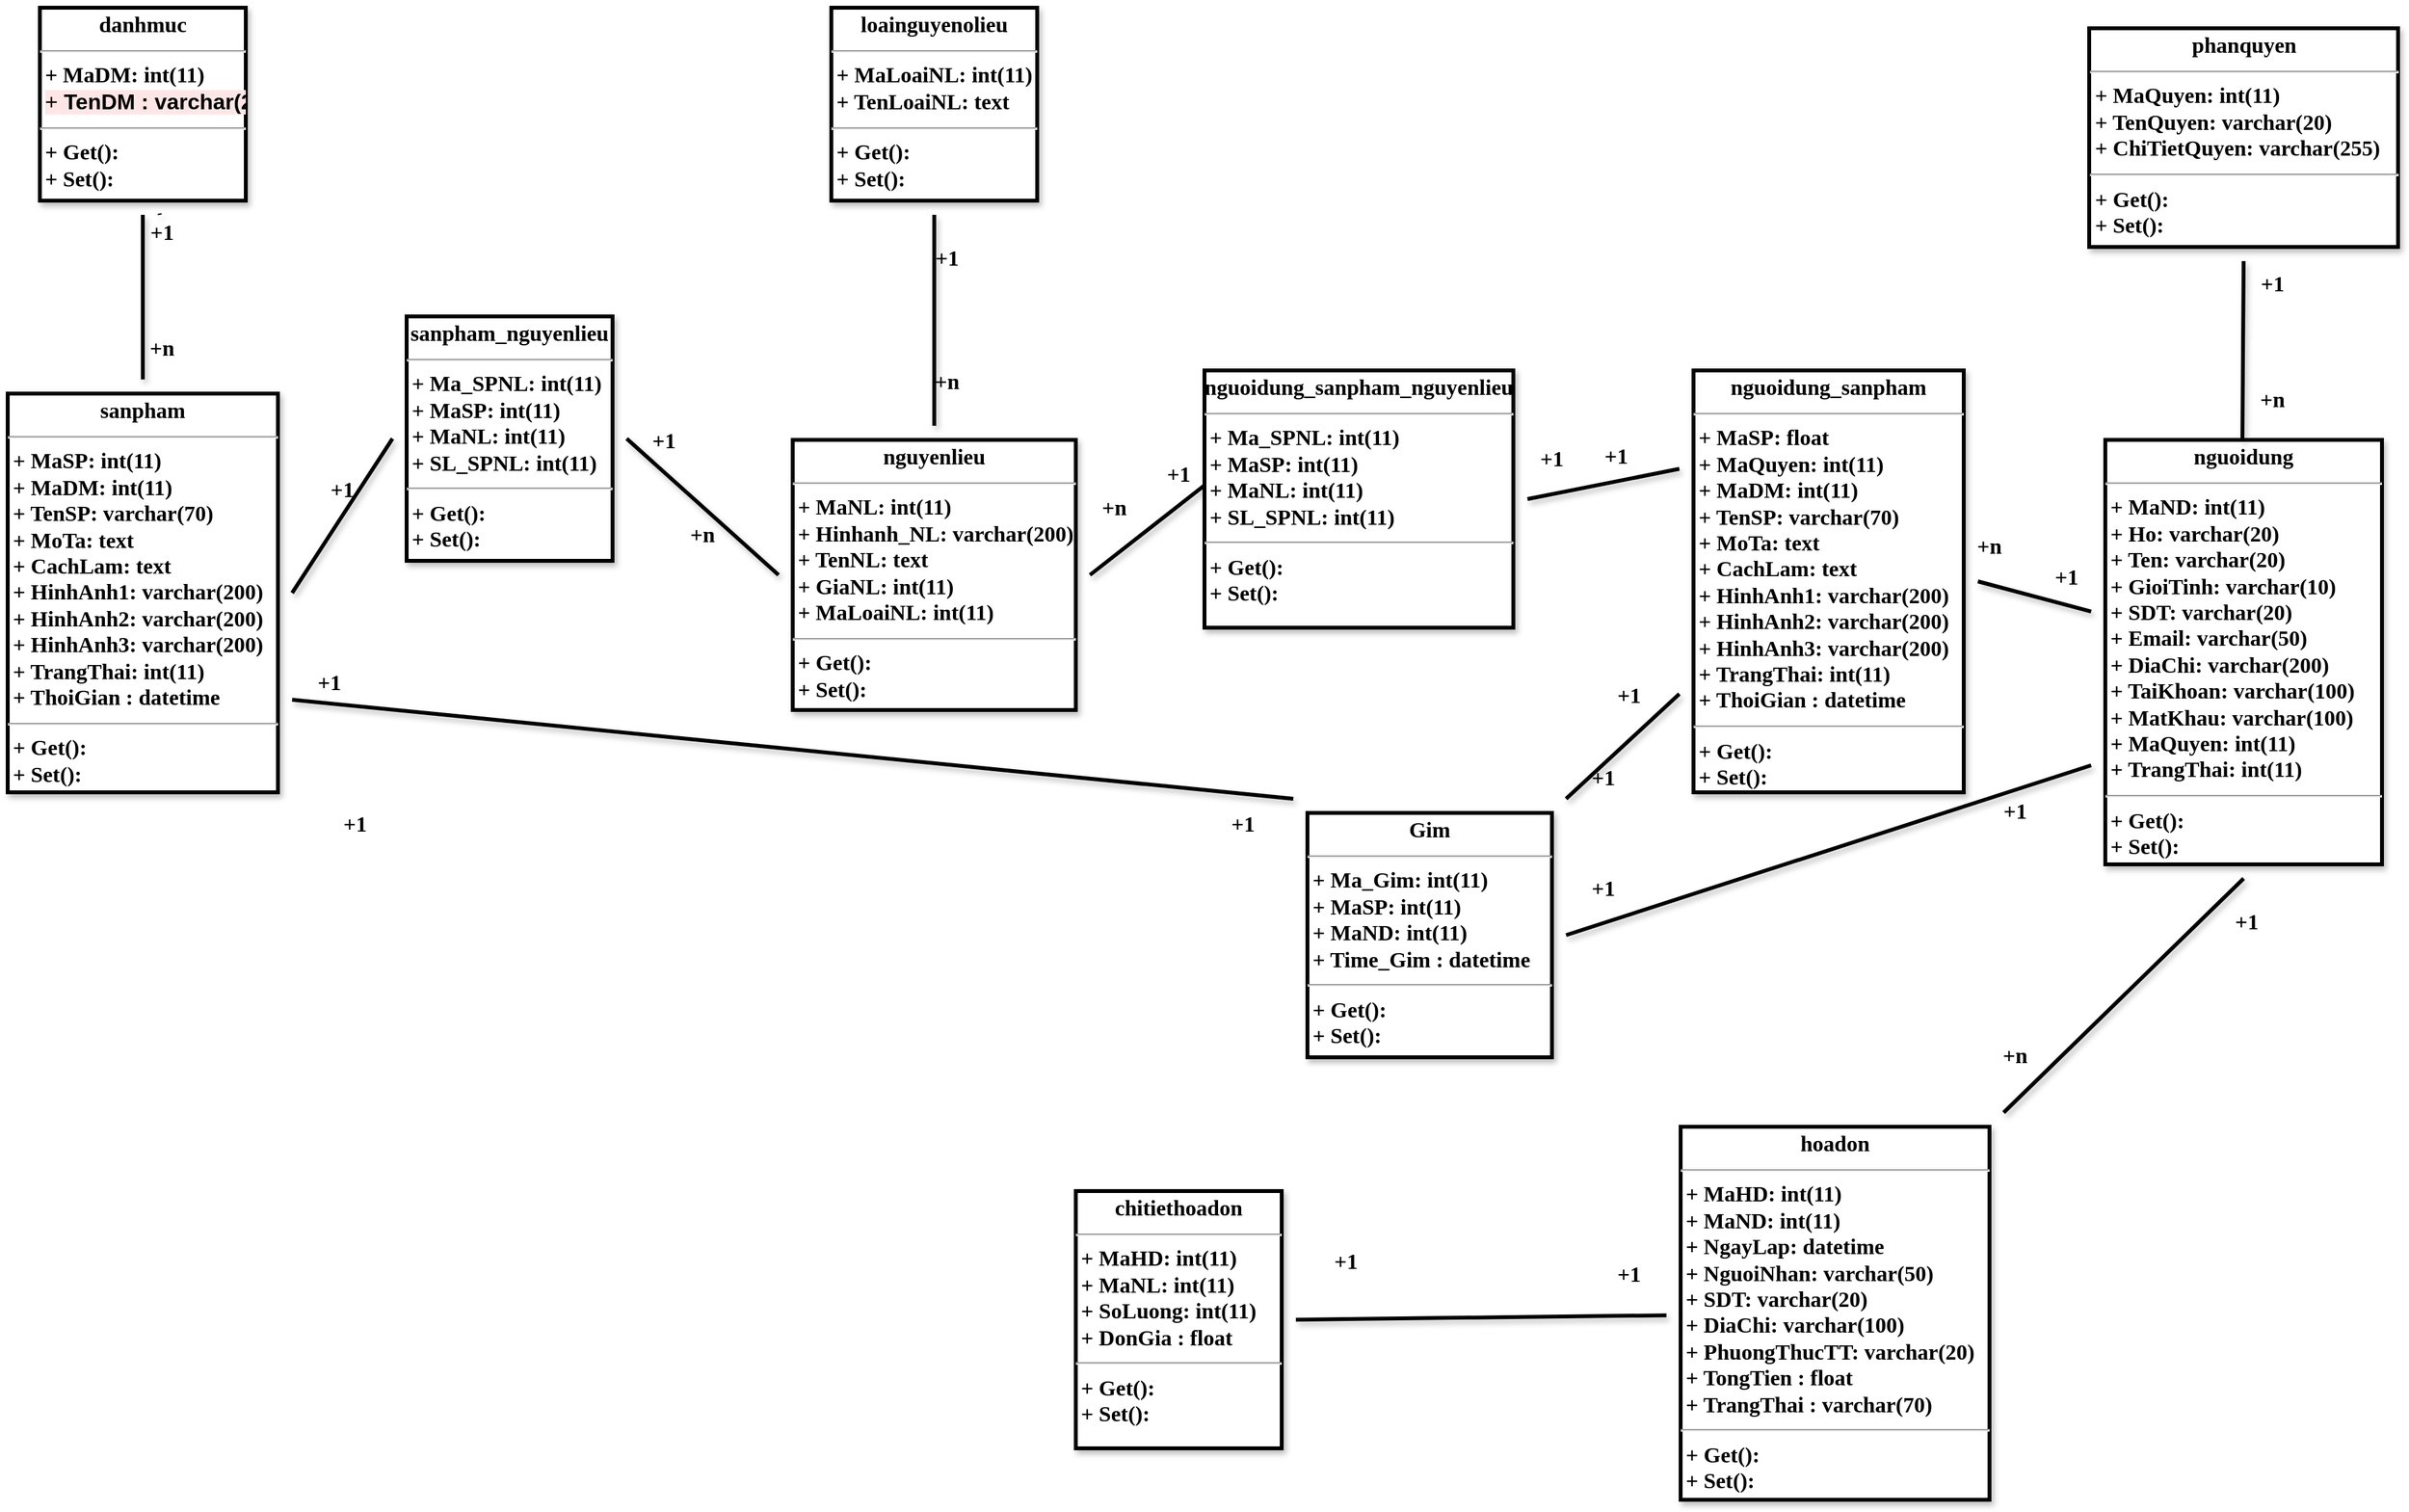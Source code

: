 <mxfile version="19.0.3" type="device"><diagram id="QV1tbBeWoZwRX3Gaqd94" name="Trang-1"><mxGraphModel dx="2483" dy="1988" grid="1" gridSize="10" guides="1" tooltips="1" connect="1" arrows="1" fold="1" page="1" pageScale="1" pageWidth="1100" pageHeight="850" math="0" shadow="0"><root><mxCell id="0"/><mxCell id="1" parent="0"/><mxCell id="OiIH_QQxqMqeUeHCyeEF-71" style="edgeStyle=none;rounded=0;orthogonalLoop=1;jettySize=auto;html=1;entryX=0;entryY=0;entryDx=0;entryDy=0;shadow=1;fontFamily=Times New Roman;fontSize=17;endArrow=none;endFill=0;strokeWidth=3;exitX=1;exitY=0.75;exitDx=0;exitDy=0;" edge="1" parent="1" source="OiIH_QQxqMqeUeHCyeEF-35" target="OiIH_QQxqMqeUeHCyeEF-50"><mxGeometry relative="1" as="geometry"><mxPoint x="250" y="670" as="sourcePoint"/></mxGeometry></mxCell><mxCell id="OiIH_QQxqMqeUeHCyeEF-35" value="&lt;p style=&quot;margin: 4px 0px 0px; text-align: center; font-size: 17px;&quot;&gt;sanpham&lt;/p&gt;&lt;hr style=&quot;font-size: 17px;&quot;&gt;&lt;p style=&quot;margin: 0px 0px 0px 4px; font-size: 17px;&quot;&gt;+ MaSP: int(11)&lt;/p&gt;&lt;p style=&quot;margin: 0px 0px 0px 4px; font-size: 17px;&quot;&gt;+ MaDM: int(11)&lt;br style=&quot;font-size: 17px;&quot;&gt;&lt;/p&gt;&lt;p style=&quot;margin: 0px 0px 0px 4px; font-size: 17px;&quot;&gt;+ TenSP: varchar(70)&lt;br style=&quot;font-size: 17px;&quot;&gt;&lt;/p&gt;&lt;p style=&quot;margin: 0px 0px 0px 4px; font-size: 17px;&quot;&gt;+ MoTa: text&lt;br style=&quot;font-size: 17px;&quot;&gt;&lt;/p&gt;&lt;p style=&quot;margin: 0px 0px 0px 4px; font-size: 17px;&quot;&gt;+ CachLam: text&lt;br style=&quot;font-size: 17px;&quot;&gt;&lt;/p&gt;&lt;p style=&quot;margin: 0px 0px 0px 4px; font-size: 17px;&quot;&gt;+ HinhAnh1: varchar(200)&lt;br style=&quot;font-size: 17px;&quot;&gt;&lt;/p&gt;&lt;p style=&quot;margin: 0px 0px 0px 4px; font-size: 17px;&quot;&gt;+ HinhAnh2: varchar(200)&lt;br style=&quot;font-size: 17px;&quot;&gt;&lt;/p&gt;&lt;p style=&quot;margin: 0px 0px 0px 4px; font-size: 17px;&quot;&gt;+ HinhAnh3: varchar(200)&lt;br style=&quot;font-size: 17px;&quot;&gt;&lt;/p&gt;&lt;p style=&quot;margin: 0px 0px 0px 4px; font-size: 17px;&quot;&gt;+ TrangThai: int(11)&lt;br style=&quot;font-size: 17px;&quot;&gt;&lt;/p&gt;&lt;p style=&quot;margin: 0px 0px 0px 4px; font-size: 17px;&quot;&gt;+ ThoiGian : datetime&lt;br style=&quot;font-size: 17px;&quot;&gt;&lt;/p&gt;&lt;hr style=&quot;font-size: 17px;&quot;&gt;&lt;p style=&quot;margin: 0px 0px 0px 4px; font-size: 17px;&quot;&gt;+ Get():&amp;nbsp;&lt;/p&gt;&lt;p style=&quot;margin: 0px 0px 0px 4px; font-size: 17px;&quot;&gt;+ Set():&lt;/p&gt;" style="verticalAlign=middle;align=left;overflow=fill;fontSize=17;fontFamily=Times New Roman;html=1;fontStyle=1;strokeWidth=3;glass=0;shadow=1;perimeterSpacing=11;" vertex="1" parent="1"><mxGeometry x="30" y="270" width="210" height="310" as="geometry"/></mxCell><mxCell id="OiIH_QQxqMqeUeHCyeEF-59" style="edgeStyle=none;rounded=0;orthogonalLoop=1;jettySize=auto;html=1;exitX=0.5;exitY=1;exitDx=0;exitDy=0;fontFamily=Times New Roman;fontSize=13;endArrow=none;endFill=0;strokeWidth=3;shadow=1;" edge="1" parent="1" source="OiIH_QQxqMqeUeHCyeEF-46" target="OiIH_QQxqMqeUeHCyeEF-35"><mxGeometry relative="1" as="geometry"/></mxCell><mxCell id="OiIH_QQxqMqeUeHCyeEF-75" value="" style="edgeStyle=none;rounded=0;orthogonalLoop=1;jettySize=auto;html=1;shadow=1;fontFamily=Times New Roman;fontSize=17;endArrow=none;endFill=0;strokeWidth=3;" edge="1" parent="1" source="OiIH_QQxqMqeUeHCyeEF-46" target="OiIH_QQxqMqeUeHCyeEF-61"><mxGeometry relative="1" as="geometry"/></mxCell><mxCell id="OiIH_QQxqMqeUeHCyeEF-46" value="&lt;p style=&quot;margin: 4px 0px 0px; text-align: center; font-size: 17px;&quot;&gt;danhmuc&lt;/p&gt;&lt;hr style=&quot;font-size: 17px;&quot;&gt;&lt;p style=&quot;margin: 0px 0px 0px 4px; font-size: 17px;&quot;&gt;+ MaDM: int(11)&lt;/p&gt;&lt;p style=&quot;margin: 0px 0px 0px 4px; font-size: 17px;&quot;&gt;&lt;span style=&quot;font-family: sans-serif; font-size: 17px; background-color: rgb(255, 230, 230);&quot;&gt;&lt;span style=&quot;font-weight: normal; font-size: 17px;&quot;&gt;+&lt;/span&gt; TenDM : varchar(255)&lt;/span&gt;&lt;br style=&quot;font-size: 17px;&quot;&gt;&lt;/p&gt;&lt;hr style=&quot;font-size: 17px;&quot;&gt;&lt;p style=&quot;margin: 0px 0px 0px 4px; font-size: 17px;&quot;&gt;+ Get():&amp;nbsp;&lt;/p&gt;&lt;p style=&quot;margin: 0px 0px 0px 4px; font-size: 17px;&quot;&gt;+ Set():&lt;/p&gt;" style="verticalAlign=middle;align=left;overflow=fill;fontSize=17;fontFamily=Times New Roman;html=1;fontStyle=1;strokeWidth=3;glass=0;shadow=1;perimeterSpacing=11;" vertex="1" parent="1"><mxGeometry x="55" y="-30" width="160" height="150" as="geometry"/></mxCell><mxCell id="OiIH_QQxqMqeUeHCyeEF-48" value="&lt;p style=&quot;margin: 4px 0px 0px; text-align: center; font-size: 17px;&quot;&gt;chitiethoadon&lt;/p&gt;&lt;hr style=&quot;font-size: 17px;&quot;&gt;&lt;p style=&quot;margin: 0px 0px 0px 4px; font-size: 17px;&quot;&gt;+ MaHD: int(11)&lt;/p&gt;&lt;p style=&quot;margin: 0px 0px 0px 4px; font-size: 17px;&quot;&gt;+ MaNL: int(11)&lt;br style=&quot;font-size: 17px;&quot;&gt;&lt;/p&gt;&lt;p style=&quot;margin: 0px 0px 0px 4px; font-size: 17px;&quot;&gt;+ SoLuong: int(11)&lt;br style=&quot;font-size: 17px;&quot;&gt;&lt;/p&gt;&lt;p style=&quot;margin: 0px 0px 0px 4px; font-size: 17px;&quot;&gt;+ DonGia : float&lt;/p&gt;&lt;hr style=&quot;font-size: 17px;&quot;&gt;&lt;p style=&quot;margin: 0px 0px 0px 4px; font-size: 17px;&quot;&gt;+ Get():&amp;nbsp;&lt;/p&gt;&lt;p style=&quot;margin: 0px 0px 0px 4px; font-size: 17px;&quot;&gt;+ Set():&lt;/p&gt;" style="verticalAlign=middle;align=left;overflow=fill;fontSize=17;fontFamily=Times New Roman;html=1;fontStyle=1;strokeWidth=3;glass=0;shadow=1;perimeterSpacing=11;" vertex="1" parent="1"><mxGeometry x="860" y="890" width="160" height="200" as="geometry"/></mxCell><mxCell id="OiIH_QQxqMqeUeHCyeEF-73" style="edgeStyle=none;rounded=0;orthogonalLoop=1;jettySize=auto;html=1;entryX=1;entryY=0.5;entryDx=0;entryDy=0;shadow=1;fontFamily=Times New Roman;fontSize=17;endArrow=none;endFill=0;strokeWidth=3;" edge="1" parent="1" source="OiIH_QQxqMqeUeHCyeEF-49" target="OiIH_QQxqMqeUeHCyeEF-48"><mxGeometry relative="1" as="geometry"/></mxCell><mxCell id="OiIH_QQxqMqeUeHCyeEF-49" value="&lt;p style=&quot;margin: 4px 0px 0px; text-align: center; font-size: 17px;&quot;&gt;hoadon&lt;/p&gt;&lt;hr style=&quot;font-size: 17px;&quot;&gt;&lt;p style=&quot;margin: 0px 0px 0px 4px; font-size: 17px;&quot;&gt;+ MaHD: int(11)&lt;/p&gt;&lt;p style=&quot;margin: 0px 0px 0px 4px; font-size: 17px;&quot;&gt;+ MaND: int(11)&lt;br style=&quot;font-size: 17px;&quot;&gt;&lt;/p&gt;&lt;p style=&quot;margin: 0px 0px 0px 4px; font-size: 17px;&quot;&gt;+ NgayLap: datetime&lt;/p&gt;&lt;p style=&quot;margin: 0px 0px 0px 4px; font-size: 17px;&quot;&gt;+ NguoiNhan: varchar(50)&lt;br style=&quot;font-size: 17px;&quot;&gt;&lt;/p&gt;&lt;p style=&quot;margin: 0px 0px 0px 4px; font-size: 17px;&quot;&gt;+ SDT: varchar(20)&lt;br style=&quot;font-size: 17px;&quot;&gt;&lt;/p&gt;&lt;p style=&quot;margin: 0px 0px 0px 4px; font-size: 17px;&quot;&gt;+ DiaChi: varchar(100)&lt;br style=&quot;font-size: 17px;&quot;&gt;&lt;/p&gt;&lt;p style=&quot;margin: 0px 0px 0px 4px; font-size: 17px;&quot;&gt;+ PhuongThucTT: varchar(20)&lt;br style=&quot;font-size: 17px;&quot;&gt;&lt;/p&gt;&lt;p style=&quot;margin: 0px 0px 0px 4px; font-size: 17px;&quot;&gt;+ TongTien : float&lt;br style=&quot;font-size: 17px;&quot;&gt;&lt;/p&gt;&lt;p style=&quot;margin: 0px 0px 0px 4px; font-size: 17px;&quot;&gt;+ TrangThai : varchar(70)&lt;/p&gt;&lt;hr style=&quot;font-size: 17px;&quot;&gt;&lt;p style=&quot;margin: 0px 0px 0px 4px; font-size: 17px;&quot;&gt;+ Get():&amp;nbsp;&lt;/p&gt;&lt;p style=&quot;margin: 0px 0px 0px 4px; font-size: 17px;&quot;&gt;+ Set():&lt;/p&gt;" style="verticalAlign=middle;align=left;overflow=fill;fontSize=17;fontFamily=Times New Roman;html=1;fontStyle=1;strokeWidth=3;glass=0;shadow=1;perimeterSpacing=11;" vertex="1" parent="1"><mxGeometry x="1330" y="840" width="240" height="290" as="geometry"/></mxCell><mxCell id="OiIH_QQxqMqeUeHCyeEF-50" value="&lt;p style=&quot;margin: 4px 0px 0px; text-align: center; font-size: 17px;&quot;&gt;Gim&lt;/p&gt;&lt;hr style=&quot;font-size: 17px;&quot;&gt;&lt;p style=&quot;margin: 0px 0px 0px 4px; font-size: 17px;&quot;&gt;+ Ma_Gim: int(11)&lt;/p&gt;&lt;p style=&quot;margin: 0px 0px 0px 4px; font-size: 17px;&quot;&gt;+ MaSP: int(11)&lt;br style=&quot;font-size: 17px;&quot;&gt;&lt;/p&gt;&lt;p style=&quot;margin: 0px 0px 0px 4px; font-size: 17px;&quot;&gt;+ MaND: int(11)&lt;/p&gt;&lt;p style=&quot;margin: 0px 0px 0px 4px; font-size: 17px;&quot;&gt;+ Time_Gim : datetime&lt;br style=&quot;font-size: 17px;&quot;&gt;&lt;/p&gt;&lt;hr style=&quot;font-size: 17px;&quot;&gt;&lt;p style=&quot;margin: 0px 0px 0px 4px; font-size: 17px;&quot;&gt;+ Get():&amp;nbsp;&lt;/p&gt;&lt;p style=&quot;margin: 0px 0px 0px 4px; font-size: 17px;&quot;&gt;+ Set():&lt;/p&gt;" style="verticalAlign=middle;align=left;overflow=fill;fontSize=17;fontFamily=Times New Roman;html=1;fontStyle=1;strokeWidth=3;glass=0;shadow=1;perimeterSpacing=11;" vertex="1" parent="1"><mxGeometry x="1040" y="596" width="190" height="190" as="geometry"/></mxCell><mxCell id="OiIH_QQxqMqeUeHCyeEF-62" style="edgeStyle=none;rounded=0;orthogonalLoop=1;jettySize=auto;html=1;exitX=0;exitY=0.5;exitDx=0;exitDy=0;entryX=1;entryY=0.5;entryDx=0;entryDy=0;shadow=1;fontFamily=Times New Roman;fontSize=17;endArrow=none;endFill=0;strokeWidth=3;" edge="1" parent="1" source="OiIH_QQxqMqeUeHCyeEF-51" target="OiIH_QQxqMqeUeHCyeEF-35"><mxGeometry relative="1" as="geometry"/></mxCell><mxCell id="OiIH_QQxqMqeUeHCyeEF-63" style="edgeStyle=none;rounded=0;orthogonalLoop=1;jettySize=auto;html=1;exitX=1;exitY=0.5;exitDx=0;exitDy=0;entryX=0;entryY=0.5;entryDx=0;entryDy=0;shadow=1;fontFamily=Times New Roman;fontSize=17;endArrow=none;endFill=0;strokeWidth=3;" edge="1" parent="1" source="OiIH_QQxqMqeUeHCyeEF-51" target="OiIH_QQxqMqeUeHCyeEF-52"><mxGeometry relative="1" as="geometry"/></mxCell><mxCell id="OiIH_QQxqMqeUeHCyeEF-51" value="&lt;p style=&quot;margin: 4px 0px 0px; text-align: center; font-size: 17px;&quot;&gt;sanpham_nguyenlieu&lt;/p&gt;&lt;hr style=&quot;font-size: 17px;&quot;&gt;&lt;p style=&quot;margin: 0px 0px 0px 4px; font-size: 17px;&quot;&gt;+ Ma_SPNL: int(11)&lt;/p&gt;&lt;p style=&quot;margin: 0px 0px 0px 4px; font-size: 17px;&quot;&gt;+ MaSP: int(11)&lt;/p&gt;&lt;p style=&quot;margin: 0px 0px 0px 4px; font-size: 17px;&quot;&gt;+ MaNL: int(11)&lt;br style=&quot;font-size: 17px;&quot;&gt;&lt;/p&gt;&lt;p style=&quot;margin: 0px 0px 0px 4px; font-size: 17px;&quot;&gt;+ SL_SPNL: int(11)&lt;/p&gt;&lt;hr style=&quot;font-size: 17px;&quot;&gt;&lt;p style=&quot;margin: 0px 0px 0px 4px; font-size: 17px;&quot;&gt;+ Get():&amp;nbsp;&lt;/p&gt;&lt;p style=&quot;margin: 0px 0px 0px 4px; font-size: 17px;&quot;&gt;+ Set():&lt;/p&gt;" style="verticalAlign=middle;align=left;overflow=fill;fontSize=17;fontFamily=Times New Roman;html=1;fontStyle=1;strokeWidth=3;glass=0;shadow=1;perimeterSpacing=11;" vertex="1" parent="1"><mxGeometry x="340" y="210" width="160" height="190" as="geometry"/></mxCell><mxCell id="OiIH_QQxqMqeUeHCyeEF-69" style="edgeStyle=none;rounded=0;orthogonalLoop=1;jettySize=auto;html=1;exitX=1;exitY=0.5;exitDx=0;exitDy=0;entryX=0.042;entryY=0.452;entryDx=0;entryDy=0;entryPerimeter=0;shadow=1;fontFamily=Times New Roman;fontSize=17;endArrow=none;endFill=0;strokeWidth=3;startArrow=none;" edge="1" parent="1" source="OiIH_QQxqMqeUeHCyeEF-52" target="OiIH_QQxqMqeUeHCyeEF-54"><mxGeometry relative="1" as="geometry"><mxPoint x="910" y="467" as="sourcePoint"/></mxGeometry></mxCell><mxCell id="OiIH_QQxqMqeUeHCyeEF-52" value="&lt;p style=&quot;margin: 4px 0px 0px; text-align: center; font-size: 17px;&quot;&gt;nguyenlieu&lt;/p&gt;&lt;hr style=&quot;font-size: 17px;&quot;&gt;&lt;p style=&quot;margin: 0px 0px 0px 4px; font-size: 17px;&quot;&gt;+ MaNL: int(11)&lt;/p&gt;&lt;p style=&quot;margin: 0px 0px 0px 4px; font-size: 17px;&quot;&gt;+ Hinhanh_NL: varchar(200)&lt;br style=&quot;font-size: 17px;&quot;&gt;&lt;/p&gt;&lt;p style=&quot;margin: 0px 0px 0px 4px; font-size: 17px;&quot;&gt;+ TenNL: text&lt;/p&gt;&lt;p style=&quot;margin: 0px 0px 0px 4px; font-size: 17px;&quot;&gt;+ GiaNL: int(11)&lt;br style=&quot;font-size: 17px;&quot;&gt;&lt;/p&gt;&lt;p style=&quot;margin: 0px 0px 0px 4px; font-size: 17px;&quot;&gt;+ MaLoaiNL: int(11)&lt;br style=&quot;font-size: 17px;&quot;&gt;&lt;/p&gt;&lt;hr style=&quot;font-size: 17px;&quot;&gt;&lt;p style=&quot;margin: 0px 0px 0px 4px; font-size: 17px;&quot;&gt;+ Get():&amp;nbsp;&lt;/p&gt;&lt;p style=&quot;margin: 0px 0px 0px 4px; font-size: 17px;&quot;&gt;+ Set():&lt;/p&gt;" style="verticalAlign=middle;align=left;overflow=fill;fontSize=17;fontFamily=Times New Roman;html=1;fontStyle=1;strokeWidth=3;glass=0;shadow=1;perimeterSpacing=11;" vertex="1" parent="1"><mxGeometry x="640" y="306" width="220" height="210" as="geometry"/></mxCell><mxCell id="OiIH_QQxqMqeUeHCyeEF-64" style="edgeStyle=none;rounded=0;orthogonalLoop=1;jettySize=auto;html=1;exitX=0.5;exitY=1;exitDx=0;exitDy=0;shadow=1;fontFamily=Times New Roman;fontSize=17;endArrow=none;endFill=0;strokeWidth=3;" edge="1" parent="1" source="OiIH_QQxqMqeUeHCyeEF-53" target="OiIH_QQxqMqeUeHCyeEF-52"><mxGeometry relative="1" as="geometry"/></mxCell><mxCell id="OiIH_QQxqMqeUeHCyeEF-53" value="&lt;p style=&quot;margin: 4px 0px 0px; text-align: center; font-size: 17px;&quot;&gt;loainguyenolieu&lt;/p&gt;&lt;hr style=&quot;font-size: 17px;&quot;&gt;&lt;p style=&quot;margin: 0px 0px 0px 4px; font-size: 17px;&quot;&gt;+ MaLoaiNL: int(11)&lt;/p&gt;&lt;p style=&quot;margin: 0px 0px 0px 4px; font-size: 17px;&quot;&gt;+ TenLoaiNL: text&lt;/p&gt;&lt;hr style=&quot;font-size: 17px;&quot;&gt;&lt;p style=&quot;margin: 0px 0px 0px 4px; font-size: 17px;&quot;&gt;+ Get():&amp;nbsp;&lt;/p&gt;&lt;p style=&quot;margin: 0px 0px 0px 4px; font-size: 17px;&quot;&gt;+ Set():&lt;/p&gt;" style="verticalAlign=middle;align=left;overflow=fill;fontSize=17;fontFamily=Times New Roman;html=1;fontStyle=1;strokeWidth=3;glass=0;shadow=1;perimeterSpacing=11;" vertex="1" parent="1"><mxGeometry x="670" y="-30" width="160" height="150" as="geometry"/></mxCell><mxCell id="OiIH_QQxqMqeUeHCyeEF-54" value="&lt;p style=&quot;margin: 4px 0px 0px; text-align: center; font-size: 17px;&quot;&gt;nguoidung_sanpham_nguyenlieu&lt;/p&gt;&lt;hr style=&quot;font-size: 17px;&quot;&gt;&lt;p style=&quot;margin: 0px 0px 0px 4px; font-size: 17px;&quot;&gt;+ Ma_SPNL: int(11)&lt;/p&gt;&lt;p style=&quot;margin: 0px 0px 0px 4px; font-size: 17px;&quot;&gt;+ MaSP: int(11)&lt;/p&gt;&lt;p style=&quot;margin: 0px 0px 0px 4px; font-size: 17px;&quot;&gt;+ MaNL: int(11)&lt;br style=&quot;font-size: 17px;&quot;&gt;&lt;/p&gt;&lt;p style=&quot;margin: 0px 0px 0px 4px; font-size: 17px;&quot;&gt;+ SL_SPNL: int(11)&lt;/p&gt;&lt;hr style=&quot;font-size: 17px;&quot;&gt;&lt;p style=&quot;margin: 0px 0px 0px 4px; font-size: 17px;&quot;&gt;+ Get():&amp;nbsp;&lt;/p&gt;&lt;p style=&quot;margin: 0px 0px 0px 4px; font-size: 17px;&quot;&gt;+ Set():&lt;/p&gt;" style="verticalAlign=middle;align=left;overflow=fill;fontSize=17;fontFamily=Times New Roman;html=1;fontStyle=1;strokeWidth=3;glass=0;shadow=1;perimeterSpacing=11;" vertex="1" parent="1"><mxGeometry x="960" y="252" width="240" height="200" as="geometry"/></mxCell><mxCell id="OiIH_QQxqMqeUeHCyeEF-68" style="edgeStyle=none;rounded=0;orthogonalLoop=1;jettySize=auto;html=1;exitX=0;exitY=0.25;exitDx=0;exitDy=0;entryX=1;entryY=0.5;entryDx=0;entryDy=0;shadow=1;fontFamily=Times New Roman;fontSize=17;endArrow=none;endFill=0;strokeWidth=3;" edge="1" parent="1" source="OiIH_QQxqMqeUeHCyeEF-55" target="OiIH_QQxqMqeUeHCyeEF-54"><mxGeometry relative="1" as="geometry"/></mxCell><mxCell id="OiIH_QQxqMqeUeHCyeEF-70" style="edgeStyle=none;rounded=0;orthogonalLoop=1;jettySize=auto;html=1;exitX=0;exitY=0.75;exitDx=0;exitDy=0;entryX=1;entryY=0;entryDx=0;entryDy=0;shadow=1;fontFamily=Times New Roman;fontSize=17;endArrow=none;endFill=0;strokeWidth=3;" edge="1" parent="1" source="OiIH_QQxqMqeUeHCyeEF-55" target="OiIH_QQxqMqeUeHCyeEF-50"><mxGeometry relative="1" as="geometry"/></mxCell><mxCell id="OiIH_QQxqMqeUeHCyeEF-55" value="&lt;p style=&quot;margin: 4px 0px 0px; text-align: center; font-size: 17px;&quot;&gt;nguoidung_sanpham&lt;/p&gt;&lt;hr style=&quot;font-size: 17px;&quot;&gt;&lt;p style=&quot;margin: 0px 0px 0px 4px; font-size: 17px;&quot;&gt;+ MaSP: float&lt;/p&gt;&lt;p style=&quot;margin: 0px 0px 0px 4px; font-size: 17px;&quot;&gt;+ MaQuyen: int(11)&lt;br style=&quot;font-size: 17px;&quot;&gt;&lt;/p&gt;&lt;p style=&quot;margin: 0px 0px 0px 4px; font-size: 17px;&quot;&gt;+ MaDM: int(11)&lt;/p&gt;&lt;p style=&quot;margin: 0px 0px 0px 4px; font-size: 17px;&quot;&gt;+ TenSP: varchar(70)&lt;br style=&quot;font-size: 17px;&quot;&gt;&lt;/p&gt;&lt;p style=&quot;margin: 0px 0px 0px 4px; font-size: 17px;&quot;&gt;+ MoTa: text&lt;br style=&quot;font-size: 17px;&quot;&gt;&lt;/p&gt;&lt;p style=&quot;margin: 0px 0px 0px 4px; font-size: 17px;&quot;&gt;+ CachLam: text&lt;br style=&quot;font-size: 17px;&quot;&gt;&lt;/p&gt;&lt;p style=&quot;margin: 0px 0px 0px 4px; font-size: 17px;&quot;&gt;+ HinhAnh1: varchar(200)&lt;br style=&quot;font-size: 17px;&quot;&gt;&lt;/p&gt;&lt;p style=&quot;margin: 0px 0px 0px 4px; font-size: 17px;&quot;&gt;+ HinhAnh2: varchar(200)&lt;br style=&quot;font-size: 17px;&quot;&gt;&lt;/p&gt;&lt;p style=&quot;margin: 0px 0px 0px 4px; font-size: 17px;&quot;&gt;+ HinhAnh3: varchar(200)&lt;br style=&quot;font-size: 17px;&quot;&gt;&lt;/p&gt;&lt;p style=&quot;margin: 0px 0px 0px 4px; font-size: 17px;&quot;&gt;+ TrangThai: int(11)&lt;br style=&quot;font-size: 17px;&quot;&gt;&lt;/p&gt;&lt;p style=&quot;margin: 0px 0px 0px 4px; font-size: 17px;&quot;&gt;+ ThoiGian : datetime&lt;br style=&quot;font-size: 17px;&quot;&gt;&lt;/p&gt;&lt;hr style=&quot;font-size: 17px;&quot;&gt;&lt;p style=&quot;margin: 0px 0px 0px 4px; font-size: 17px;&quot;&gt;+ Get():&amp;nbsp;&lt;/p&gt;&lt;p style=&quot;margin: 0px 0px 0px 4px; font-size: 17px;&quot;&gt;+ Set():&lt;/p&gt;" style="verticalAlign=middle;align=left;overflow=fill;fontSize=17;fontFamily=Times New Roman;html=1;fontStyle=1;strokeWidth=3;glass=0;shadow=1;perimeterSpacing=11;" vertex="1" parent="1"><mxGeometry x="1340" y="252" width="210" height="328" as="geometry"/></mxCell><mxCell id="OiIH_QQxqMqeUeHCyeEF-66" style="edgeStyle=none;rounded=0;orthogonalLoop=1;jettySize=auto;html=1;entryX=1;entryY=0.5;entryDx=0;entryDy=0;shadow=1;fontFamily=Times New Roman;fontSize=17;endArrow=none;endFill=0;strokeWidth=3;" edge="1" parent="1" source="OiIH_QQxqMqeUeHCyeEF-56" target="OiIH_QQxqMqeUeHCyeEF-55"><mxGeometry relative="1" as="geometry"/></mxCell><mxCell id="OiIH_QQxqMqeUeHCyeEF-72" style="edgeStyle=none;rounded=0;orthogonalLoop=1;jettySize=auto;html=1;exitX=0.5;exitY=1;exitDx=0;exitDy=0;entryX=1;entryY=0;entryDx=0;entryDy=0;shadow=1;fontFamily=Times New Roman;fontSize=17;endArrow=none;endFill=0;strokeWidth=3;" edge="1" parent="1" source="OiIH_QQxqMqeUeHCyeEF-56" target="OiIH_QQxqMqeUeHCyeEF-49"><mxGeometry relative="1" as="geometry"/></mxCell><mxCell id="OiIH_QQxqMqeUeHCyeEF-74" style="edgeStyle=none;rounded=0;orthogonalLoop=1;jettySize=auto;html=1;exitX=0;exitY=0.75;exitDx=0;exitDy=0;entryX=1;entryY=0.5;entryDx=0;entryDy=0;shadow=1;fontFamily=Times New Roman;fontSize=17;endArrow=none;endFill=0;strokeWidth=3;" edge="1" parent="1" source="OiIH_QQxqMqeUeHCyeEF-56" target="OiIH_QQxqMqeUeHCyeEF-50"><mxGeometry relative="1" as="geometry"/></mxCell><mxCell id="OiIH_QQxqMqeUeHCyeEF-56" value="&lt;p style=&quot;margin: 4px 0px 0px; text-align: center; font-size: 17px;&quot;&gt;nguoidung&lt;/p&gt;&lt;hr style=&quot;font-size: 17px;&quot;&gt;&lt;p style=&quot;margin: 0px 0px 0px 4px; font-size: 17px;&quot;&gt;+ MaND: int(11)&lt;/p&gt;&lt;p style=&quot;margin: 0px 0px 0px 4px; font-size: 17px;&quot;&gt;+ Ho: varchar(20)&lt;br style=&quot;font-size: 17px;&quot;&gt;&lt;/p&gt;&lt;p style=&quot;margin: 0px 0px 0px 4px; font-size: 17px;&quot;&gt;+ Ten: varchar(20)&lt;br style=&quot;font-size: 17px;&quot;&gt;&lt;/p&gt;&lt;p style=&quot;margin: 0px 0px 0px 4px; font-size: 17px;&quot;&gt;+ GioiTinh: varchar(10)&lt;br style=&quot;font-size: 17px;&quot;&gt;&lt;/p&gt;&lt;p style=&quot;margin: 0px 0px 0px 4px; font-size: 17px;&quot;&gt;+ SDT: varchar(20)&lt;br style=&quot;font-size: 17px;&quot;&gt;&lt;/p&gt;&lt;p style=&quot;margin: 0px 0px 0px 4px; font-size: 17px;&quot;&gt;+ Email: varchar(50)&lt;br style=&quot;font-size: 17px;&quot;&gt;&lt;/p&gt;&lt;p style=&quot;margin: 0px 0px 0px 4px; font-size: 17px;&quot;&gt;+ DiaChi: varchar(200)&lt;br style=&quot;font-size: 17px;&quot;&gt;&lt;/p&gt;&lt;p style=&quot;margin: 0px 0px 0px 4px; font-size: 17px;&quot;&gt;+ TaiKhoan: varchar(100)&lt;br style=&quot;font-size: 17px;&quot;&gt;&lt;/p&gt;&lt;p style=&quot;margin: 0px 0px 0px 4px; font-size: 17px;&quot;&gt;+ MatKhau: varchar(100)&lt;/p&gt;&lt;p style=&quot;margin: 0px 0px 0px 4px; font-size: 17px;&quot;&gt;+ MaQuyen: int(11)&lt;br style=&quot;font-size: 17px;&quot;&gt;&lt;/p&gt;&lt;p style=&quot;margin: 0px 0px 0px 4px; font-size: 17px;&quot;&gt;+ TrangThai: int(11)&lt;/p&gt;&lt;hr style=&quot;font-size: 17px;&quot;&gt;&lt;p style=&quot;margin: 0px 0px 0px 4px; font-size: 17px;&quot;&gt;+ Get():&amp;nbsp;&lt;/p&gt;&lt;p style=&quot;margin: 0px 0px 0px 4px; font-size: 17px;&quot;&gt;+ Set():&lt;/p&gt;" style="verticalAlign=middle;align=left;overflow=fill;fontSize=17;fontFamily=Times New Roman;html=1;fontStyle=1;strokeWidth=3;glass=0;shadow=1;perimeterSpacing=11;" vertex="1" parent="1"><mxGeometry x="1660" y="306" width="215" height="330" as="geometry"/></mxCell><mxCell id="OiIH_QQxqMqeUeHCyeEF-65" style="edgeStyle=none;rounded=0;orthogonalLoop=1;jettySize=auto;html=1;exitX=0.5;exitY=1;exitDx=0;exitDy=0;entryX=0.496;entryY=0.032;entryDx=0;entryDy=0;entryPerimeter=0;shadow=1;fontFamily=Times New Roman;fontSize=17;endArrow=none;endFill=0;strokeWidth=3;" edge="1" parent="1" source="OiIH_QQxqMqeUeHCyeEF-57" target="OiIH_QQxqMqeUeHCyeEF-56"><mxGeometry relative="1" as="geometry"/></mxCell><mxCell id="OiIH_QQxqMqeUeHCyeEF-57" value="&lt;p style=&quot;margin: 4px 0px 0px; text-align: center; font-size: 17px;&quot;&gt;phanquyen&lt;/p&gt;&lt;hr style=&quot;font-size: 17px;&quot;&gt;&lt;p style=&quot;margin: 0px 0px 0px 4px; font-size: 17px;&quot;&gt;+ MaQuyen: int(11)&lt;/p&gt;&lt;p style=&quot;margin: 0px 0px 0px 4px; font-size: 17px;&quot;&gt;+ TenQuyen: varchar(20)&lt;/p&gt;&lt;p style=&quot;margin: 0px 0px 0px 4px; font-size: 17px;&quot;&gt;+ ChiTietQuyen: varchar(255)&lt;/p&gt;&lt;hr style=&quot;font-size: 17px;&quot;&gt;&lt;p style=&quot;margin: 0px 0px 0px 4px; font-size: 17px;&quot;&gt;+ Get():&amp;nbsp;&lt;/p&gt;&lt;p style=&quot;margin: 0px 0px 0px 4px; font-size: 17px;&quot;&gt;+ Set():&lt;/p&gt;" style="verticalAlign=middle;align=left;overflow=fill;fontSize=17;fontFamily=Times New Roman;html=1;fontStyle=1;strokeWidth=3;glass=0;shadow=1;perimeterSpacing=11;" vertex="1" parent="1"><mxGeometry x="1647.5" y="-14" width="240" height="170" as="geometry"/></mxCell><mxCell id="OiIH_QQxqMqeUeHCyeEF-61" value="+1" style="text;align=center;fontStyle=1;verticalAlign=middle;spacingLeft=3;spacingRight=3;strokeColor=none;rotatable=0;points=[[0,0.5],[1,0.5]];portConstraint=eastwest;shadow=1;glass=0;fontFamily=Times New Roman;fontSize=17;gradientColor=none;" vertex="1" parent="1"><mxGeometry x="110" y="130" width="80" height="26" as="geometry"/></mxCell><mxCell id="OiIH_QQxqMqeUeHCyeEF-76" value="+n" style="text;align=center;fontStyle=1;verticalAlign=middle;spacingLeft=3;spacingRight=3;strokeColor=none;rotatable=0;points=[[0,0.5],[1,0.5]];portConstraint=eastwest;shadow=1;glass=0;fontFamily=Times New Roman;fontSize=17;gradientColor=none;" vertex="1" parent="1"><mxGeometry x="110" y="220" width="80" height="26" as="geometry"/></mxCell><mxCell id="OiIH_QQxqMqeUeHCyeEF-77" value="+1" style="text;align=center;fontStyle=1;verticalAlign=middle;spacingLeft=3;spacingRight=3;strokeColor=none;rotatable=0;points=[[0,0.5],[1,0.5]];portConstraint=eastwest;shadow=1;glass=0;fontFamily=Times New Roman;fontSize=17;gradientColor=none;" vertex="1" parent="1"><mxGeometry x="250" y="330" width="80" height="26" as="geometry"/></mxCell><mxCell id="OiIH_QQxqMqeUeHCyeEF-78" value="+1" style="text;align=center;fontStyle=1;verticalAlign=middle;spacingLeft=3;spacingRight=3;strokeColor=none;rotatable=0;points=[[0,0.5],[1,0.5]];portConstraint=eastwest;shadow=1;glass=0;fontFamily=Times New Roman;fontSize=17;gradientColor=none;" vertex="1" parent="1"><mxGeometry x="240" y="480" width="80" height="26" as="geometry"/></mxCell><mxCell id="OiIH_QQxqMqeUeHCyeEF-79" value="+1" style="text;align=center;fontStyle=1;verticalAlign=middle;spacingLeft=3;spacingRight=3;strokeColor=none;rotatable=0;points=[[0,0.5],[1,0.5]];portConstraint=eastwest;shadow=1;glass=0;fontFamily=Times New Roman;fontSize=17;gradientColor=none;" vertex="1" parent="1"><mxGeometry x="720" y="150" width="80" height="26" as="geometry"/></mxCell><mxCell id="OiIH_QQxqMqeUeHCyeEF-80" value="+n" style="text;align=center;fontStyle=1;verticalAlign=middle;spacingLeft=3;spacingRight=3;strokeColor=none;rotatable=0;points=[[0,0.5],[1,0.5]];portConstraint=eastwest;shadow=1;glass=0;fontFamily=Times New Roman;fontSize=17;gradientColor=none;" vertex="1" parent="1"><mxGeometry x="720" y="246" width="80" height="26" as="geometry"/></mxCell><mxCell id="OiIH_QQxqMqeUeHCyeEF-81" value="+1" style="text;align=center;fontStyle=1;verticalAlign=middle;spacingLeft=3;spacingRight=3;strokeColor=none;rotatable=0;points=[[0,0.5],[1,0.5]];portConstraint=eastwest;shadow=1;glass=0;fontFamily=Times New Roman;fontSize=17;gradientColor=none;" vertex="1" parent="1"><mxGeometry x="500" y="292" width="80" height="26" as="geometry"/></mxCell><mxCell id="OiIH_QQxqMqeUeHCyeEF-82" value="+n" style="text;align=center;fontStyle=1;verticalAlign=middle;spacingLeft=3;spacingRight=3;strokeColor=none;rotatable=0;points=[[0,0.5],[1,0.5]];portConstraint=eastwest;shadow=1;glass=0;fontFamily=Times New Roman;fontSize=17;gradientColor=none;" vertex="1" parent="1"><mxGeometry x="530" y="356" width="80" height="44" as="geometry"/></mxCell><mxCell id="OiIH_QQxqMqeUeHCyeEF-83" value="+1" style="text;align=center;fontStyle=1;verticalAlign=middle;spacingLeft=3;spacingRight=3;strokeColor=none;rotatable=0;points=[[0,0.5],[1,0.5]];portConstraint=eastwest;shadow=1;glass=0;fontFamily=Times New Roman;fontSize=17;gradientColor=none;" vertex="1" parent="1"><mxGeometry x="900" y="318" width="80" height="26" as="geometry"/></mxCell><mxCell id="OiIH_QQxqMqeUeHCyeEF-86" value="+1" style="text;align=center;fontStyle=1;verticalAlign=middle;spacingLeft=3;spacingRight=3;strokeColor=none;rotatable=0;points=[[0,0.5],[1,0.5]];portConstraint=eastwest;shadow=1;glass=0;fontFamily=Times New Roman;fontSize=17;gradientColor=none;" vertex="1" parent="1"><mxGeometry x="260" y="590" width="80" height="26" as="geometry"/></mxCell><mxCell id="OiIH_QQxqMqeUeHCyeEF-87" value="+1" style="text;align=center;fontStyle=1;verticalAlign=middle;spacingLeft=3;spacingRight=3;strokeColor=none;rotatable=0;points=[[0,0.5],[1,0.5]];portConstraint=eastwest;shadow=1;glass=0;fontFamily=Times New Roman;fontSize=17;gradientColor=none;" vertex="1" parent="1"><mxGeometry x="950" y="590" width="80" height="26" as="geometry"/></mxCell><mxCell id="OiIH_QQxqMqeUeHCyeEF-88" value="+1" style="text;align=center;fontStyle=1;verticalAlign=middle;spacingLeft=3;spacingRight=3;strokeColor=none;rotatable=0;points=[[0,0.5],[1,0.5]];portConstraint=eastwest;shadow=1;glass=0;fontFamily=Times New Roman;fontSize=17;gradientColor=none;" vertex="1" parent="1"><mxGeometry x="1240" y="304" width="80" height="26" as="geometry"/></mxCell><mxCell id="OiIH_QQxqMqeUeHCyeEF-89" value="+1" style="text;align=center;fontStyle=1;verticalAlign=middle;spacingLeft=3;spacingRight=3;strokeColor=none;rotatable=0;points=[[0,0.5],[1,0.5]];portConstraint=eastwest;shadow=1;glass=0;fontFamily=Times New Roman;fontSize=17;gradientColor=none;" vertex="1" parent="1"><mxGeometry x="1190" y="306" width="80" height="26" as="geometry"/></mxCell><mxCell id="OiIH_QQxqMqeUeHCyeEF-91" value="+1" style="text;align=center;fontStyle=1;verticalAlign=middle;spacingLeft=3;spacingRight=3;strokeColor=none;rotatable=0;points=[[0,0.5],[1,0.5]];portConstraint=eastwest;shadow=1;glass=0;fontFamily=Times New Roman;fontSize=17;gradientColor=none;" vertex="1" parent="1"><mxGeometry x="1750" y="170" width="80" height="26" as="geometry"/></mxCell><mxCell id="OiIH_QQxqMqeUeHCyeEF-92" value="+n" style="text;align=center;fontStyle=1;verticalAlign=middle;spacingLeft=3;spacingRight=3;strokeColor=none;rotatable=0;points=[[0,0.5],[1,0.5]];portConstraint=eastwest;shadow=1;glass=0;fontFamily=Times New Roman;fontSize=17;gradientColor=none;" vertex="1" parent="1"><mxGeometry x="1750" y="260" width="80" height="26" as="geometry"/></mxCell><mxCell id="OiIH_QQxqMqeUeHCyeEF-93" value="+1" style="text;align=center;fontStyle=1;verticalAlign=middle;spacingLeft=3;spacingRight=3;strokeColor=none;rotatable=0;points=[[0,0.5],[1,0.5]];portConstraint=eastwest;shadow=1;glass=0;fontFamily=Times New Roman;fontSize=17;gradientColor=none;" vertex="1" parent="1"><mxGeometry x="1250" y="490" width="80" height="26" as="geometry"/></mxCell><mxCell id="OiIH_QQxqMqeUeHCyeEF-94" value="+1" style="text;align=center;fontStyle=1;verticalAlign=middle;spacingLeft=3;spacingRight=3;strokeColor=none;rotatable=0;points=[[0,0.5],[1,0.5]];portConstraint=eastwest;shadow=1;glass=0;fontFamily=Times New Roman;fontSize=17;gradientColor=none;" vertex="1" parent="1"><mxGeometry x="1230" y="554" width="80" height="26" as="geometry"/></mxCell><mxCell id="OiIH_QQxqMqeUeHCyeEF-95" value="+1" style="text;align=center;fontStyle=1;verticalAlign=middle;spacingLeft=3;spacingRight=3;strokeColor=none;rotatable=0;points=[[0,0.5],[1,0.5]];portConstraint=eastwest;shadow=1;glass=0;fontFamily=Times New Roman;fontSize=17;gradientColor=none;" vertex="1" parent="1"><mxGeometry x="1550" y="580" width="80" height="26" as="geometry"/></mxCell><mxCell id="OiIH_QQxqMqeUeHCyeEF-96" value="+1" style="text;align=center;fontStyle=1;verticalAlign=middle;spacingLeft=3;spacingRight=3;strokeColor=none;rotatable=0;points=[[0,0.5],[1,0.5]];portConstraint=eastwest;shadow=1;glass=0;fontFamily=Times New Roman;fontSize=17;gradientColor=none;" vertex="1" parent="1"><mxGeometry x="1230" y="640" width="80" height="26" as="geometry"/></mxCell><mxCell id="OiIH_QQxqMqeUeHCyeEF-97" value="+1" style="text;align=center;fontStyle=1;verticalAlign=middle;spacingLeft=3;spacingRight=3;strokeColor=none;rotatable=0;points=[[0,0.5],[1,0.5]];portConstraint=eastwest;shadow=1;glass=0;fontFamily=Times New Roman;fontSize=17;gradientColor=none;" vertex="1" parent="1"><mxGeometry x="1730" y="666" width="80" height="26" as="geometry"/></mxCell><mxCell id="OiIH_QQxqMqeUeHCyeEF-98" value="+n" style="text;align=center;fontStyle=1;verticalAlign=middle;spacingLeft=3;spacingRight=3;strokeColor=none;rotatable=0;points=[[0,0.5],[1,0.5]];portConstraint=eastwest;shadow=1;glass=0;fontFamily=Times New Roman;fontSize=17;gradientColor=none;" vertex="1" parent="1"><mxGeometry x="1550" y="770" width="80" height="26" as="geometry"/></mxCell><mxCell id="OiIH_QQxqMqeUeHCyeEF-99" value="+1" style="text;align=center;fontStyle=1;verticalAlign=middle;spacingLeft=3;spacingRight=3;strokeColor=none;rotatable=0;points=[[0,0.5],[1,0.5]];portConstraint=eastwest;shadow=1;glass=0;fontFamily=Times New Roman;fontSize=17;gradientColor=none;" vertex="1" parent="1"><mxGeometry x="1250" y="940" width="80" height="26" as="geometry"/></mxCell><mxCell id="OiIH_QQxqMqeUeHCyeEF-100" value="+1" style="text;align=center;fontStyle=1;verticalAlign=middle;spacingLeft=3;spacingRight=3;strokeColor=none;rotatable=0;points=[[0,0.5],[1,0.5]];portConstraint=eastwest;shadow=1;glass=0;fontFamily=Times New Roman;fontSize=17;gradientColor=none;" vertex="1" parent="1"><mxGeometry x="1030" y="930" width="80" height="26" as="geometry"/></mxCell><mxCell id="OiIH_QQxqMqeUeHCyeEF-101" value="+n" style="text;align=center;fontStyle=1;verticalAlign=middle;spacingLeft=3;spacingRight=3;strokeColor=none;rotatable=0;points=[[0,0.5],[1,0.5]];portConstraint=eastwest;shadow=1;glass=0;fontFamily=Times New Roman;fontSize=17;gradientColor=none;" vertex="1" parent="1"><mxGeometry x="850" y="344" width="80" height="26" as="geometry"/></mxCell><mxCell id="OiIH_QQxqMqeUeHCyeEF-102" value="+n" style="text;align=center;fontStyle=1;verticalAlign=middle;spacingLeft=3;spacingRight=3;strokeColor=none;rotatable=0;points=[[0,0.5],[1,0.5]];portConstraint=eastwest;shadow=1;glass=0;fontFamily=Times New Roman;fontSize=17;gradientColor=none;" vertex="1" parent="1"><mxGeometry x="1530" y="374" width="80" height="26" as="geometry"/></mxCell><mxCell id="OiIH_QQxqMqeUeHCyeEF-103" value="+1" style="text;align=center;fontStyle=1;verticalAlign=middle;spacingLeft=3;spacingRight=3;strokeColor=none;rotatable=0;points=[[0,0.5],[1,0.5]];portConstraint=eastwest;shadow=1;glass=0;fontFamily=Times New Roman;fontSize=17;gradientColor=none;" vertex="1" parent="1"><mxGeometry x="1590" y="398" width="80" height="26" as="geometry"/></mxCell></root></mxGraphModel></diagram></mxfile>